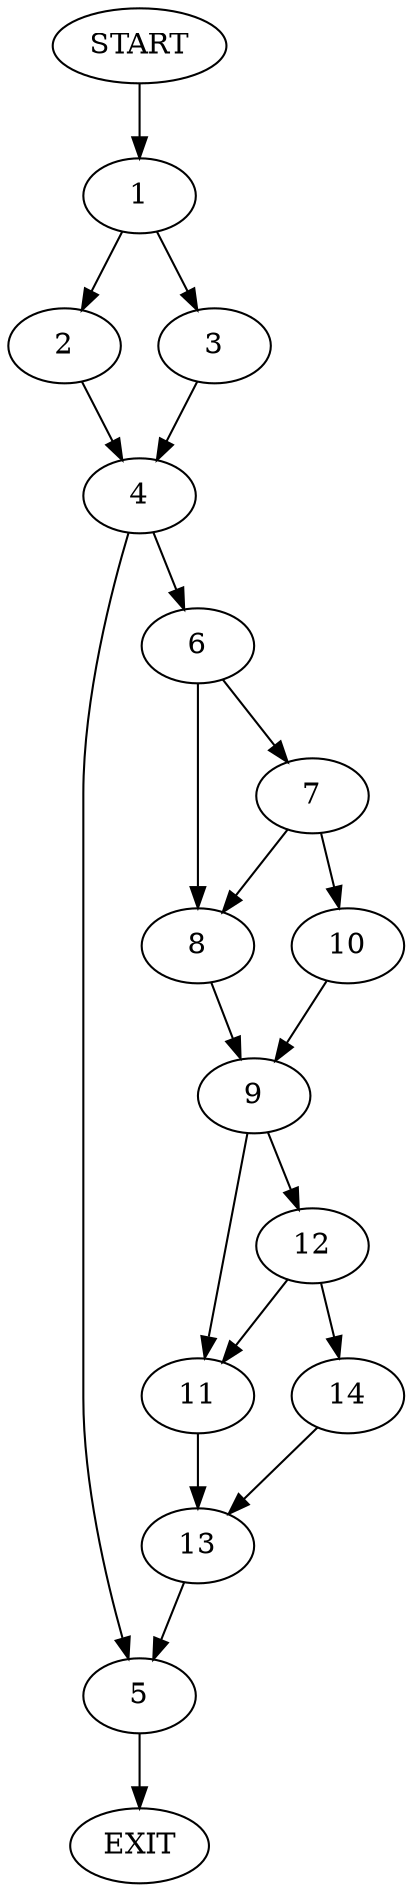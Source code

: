 digraph {
0 [label="START"]
15 [label="EXIT"]
0 -> 1
1 -> 2
1 -> 3
3 -> 4
2 -> 4
4 -> 5
4 -> 6
6 -> 7
6 -> 8
5 -> 15
8 -> 9
7 -> 8
7 -> 10
10 -> 9
9 -> 11
9 -> 12
11 -> 13
12 -> 11
12 -> 14
14 -> 13
13 -> 5
}
